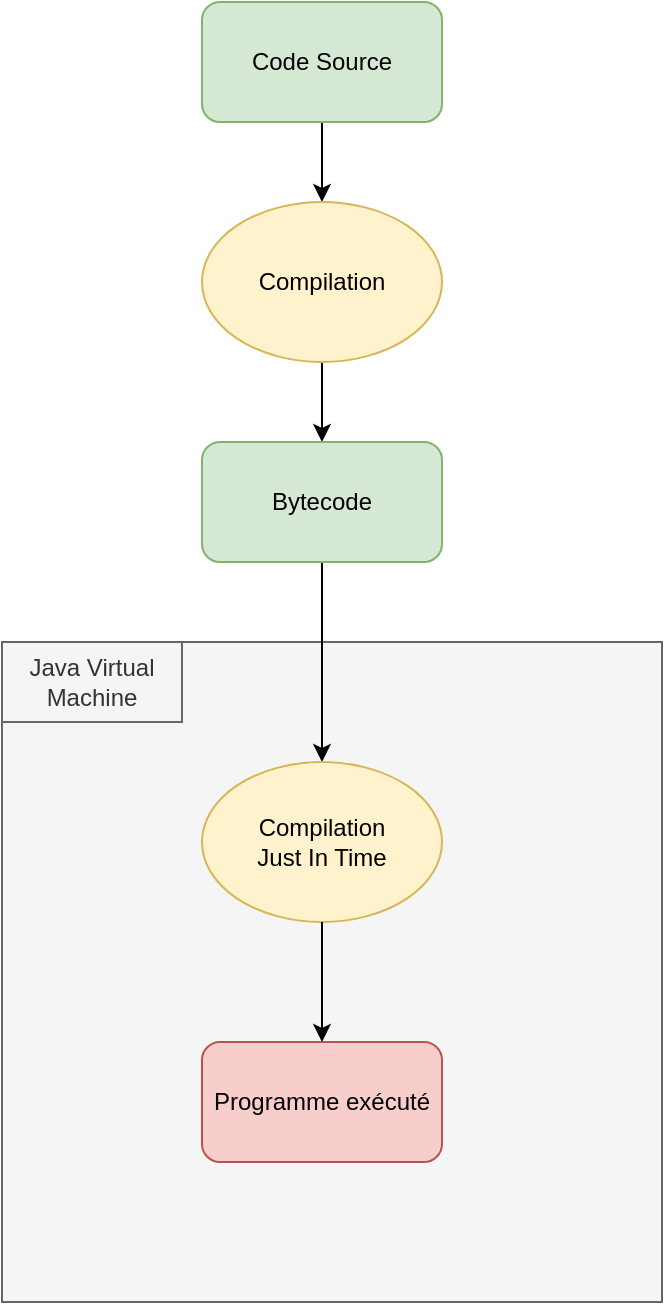 <mxfile version="12.2.2" type="device" pages="1"><diagram id="1GGsDML_zwGCfMKVdAQ0" name="Page-1"><mxGraphModel dx="1408" dy="846" grid="1" gridSize="10" guides="1" tooltips="1" connect="1" arrows="1" fold="1" page="1" pageScale="1" pageWidth="827" pageHeight="1169" math="0" shadow="0"><root><mxCell id="0"/><mxCell id="1" parent="0"/><mxCell id="Dd_5N7rfgyAjW9-fmnkg-8" value="" style="whiteSpace=wrap;html=1;aspect=fixed;rounded=0;shadow=0;glass=0;comic=0;fillColor=#f5f5f5;strokeColor=#666666;fontColor=#333333;" vertex="1" parent="1"><mxGeometry x="230" y="380" width="330" height="330" as="geometry"/></mxCell><mxCell id="Dd_5N7rfgyAjW9-fmnkg-3" style="edgeStyle=orthogonalEdgeStyle;rounded=0;orthogonalLoop=1;jettySize=auto;html=1;" edge="1" parent="1" source="Dd_5N7rfgyAjW9-fmnkg-1" target="Dd_5N7rfgyAjW9-fmnkg-2"><mxGeometry relative="1" as="geometry"/></mxCell><mxCell id="Dd_5N7rfgyAjW9-fmnkg-1" value="Code Source" style="rounded=1;whiteSpace=wrap;html=1;fillColor=#d5e8d4;strokeColor=#82b366;" vertex="1" parent="1"><mxGeometry x="330" y="60" width="120" height="60" as="geometry"/></mxCell><mxCell id="Dd_5N7rfgyAjW9-fmnkg-5" style="edgeStyle=orthogonalEdgeStyle;rounded=0;orthogonalLoop=1;jettySize=auto;html=1;entryX=0.5;entryY=0;entryDx=0;entryDy=0;" edge="1" parent="1" source="Dd_5N7rfgyAjW9-fmnkg-2" target="Dd_5N7rfgyAjW9-fmnkg-4"><mxGeometry relative="1" as="geometry"/></mxCell><mxCell id="Dd_5N7rfgyAjW9-fmnkg-2" value="Compilation" style="ellipse;whiteSpace=wrap;html=1;fillColor=#fff2cc;strokeColor=#d6b656;" vertex="1" parent="1"><mxGeometry x="330" y="160" width="120" height="80" as="geometry"/></mxCell><mxCell id="Dd_5N7rfgyAjW9-fmnkg-7" style="edgeStyle=orthogonalEdgeStyle;rounded=0;orthogonalLoop=1;jettySize=auto;html=1;" edge="1" parent="1" source="Dd_5N7rfgyAjW9-fmnkg-4" target="Dd_5N7rfgyAjW9-fmnkg-6"><mxGeometry relative="1" as="geometry"/></mxCell><mxCell id="Dd_5N7rfgyAjW9-fmnkg-4" value="Bytecode" style="rounded=1;whiteSpace=wrap;html=1;fillColor=#d5e8d4;strokeColor=#82b366;" vertex="1" parent="1"><mxGeometry x="330" y="280" width="120" height="60" as="geometry"/></mxCell><mxCell id="Dd_5N7rfgyAjW9-fmnkg-6" value="Compilation&lt;br&gt;Just In Time" style="ellipse;whiteSpace=wrap;html=1;fillColor=#fff2cc;strokeColor=#d6b656;" vertex="1" parent="1"><mxGeometry x="330" y="440" width="120" height="80" as="geometry"/></mxCell><mxCell id="Dd_5N7rfgyAjW9-fmnkg-9" value="Java Virtual Machine" style="rounded=0;whiteSpace=wrap;html=1;fillColor=#f5f5f5;strokeColor=#666666;fontColor=#333333;" vertex="1" parent="1"><mxGeometry x="230" y="380" width="90" height="40" as="geometry"/></mxCell><mxCell id="Dd_5N7rfgyAjW9-fmnkg-10" value="Programme exécuté" style="rounded=1;whiteSpace=wrap;html=1;fillColor=#f8cecc;strokeColor=#b85450;" vertex="1" parent="1"><mxGeometry x="330" y="580" width="120" height="60" as="geometry"/></mxCell><mxCell id="Dd_5N7rfgyAjW9-fmnkg-12" value="" style="endArrow=classic;html=1;entryX=0.5;entryY=0;entryDx=0;entryDy=0;exitX=0.5;exitY=1;exitDx=0;exitDy=0;" edge="1" parent="1" source="Dd_5N7rfgyAjW9-fmnkg-6" target="Dd_5N7rfgyAjW9-fmnkg-10"><mxGeometry width="50" height="50" relative="1" as="geometry"><mxPoint x="230" y="980" as="sourcePoint"/><mxPoint x="280" y="930" as="targetPoint"/></mxGeometry></mxCell></root></mxGraphModel></diagram></mxfile>